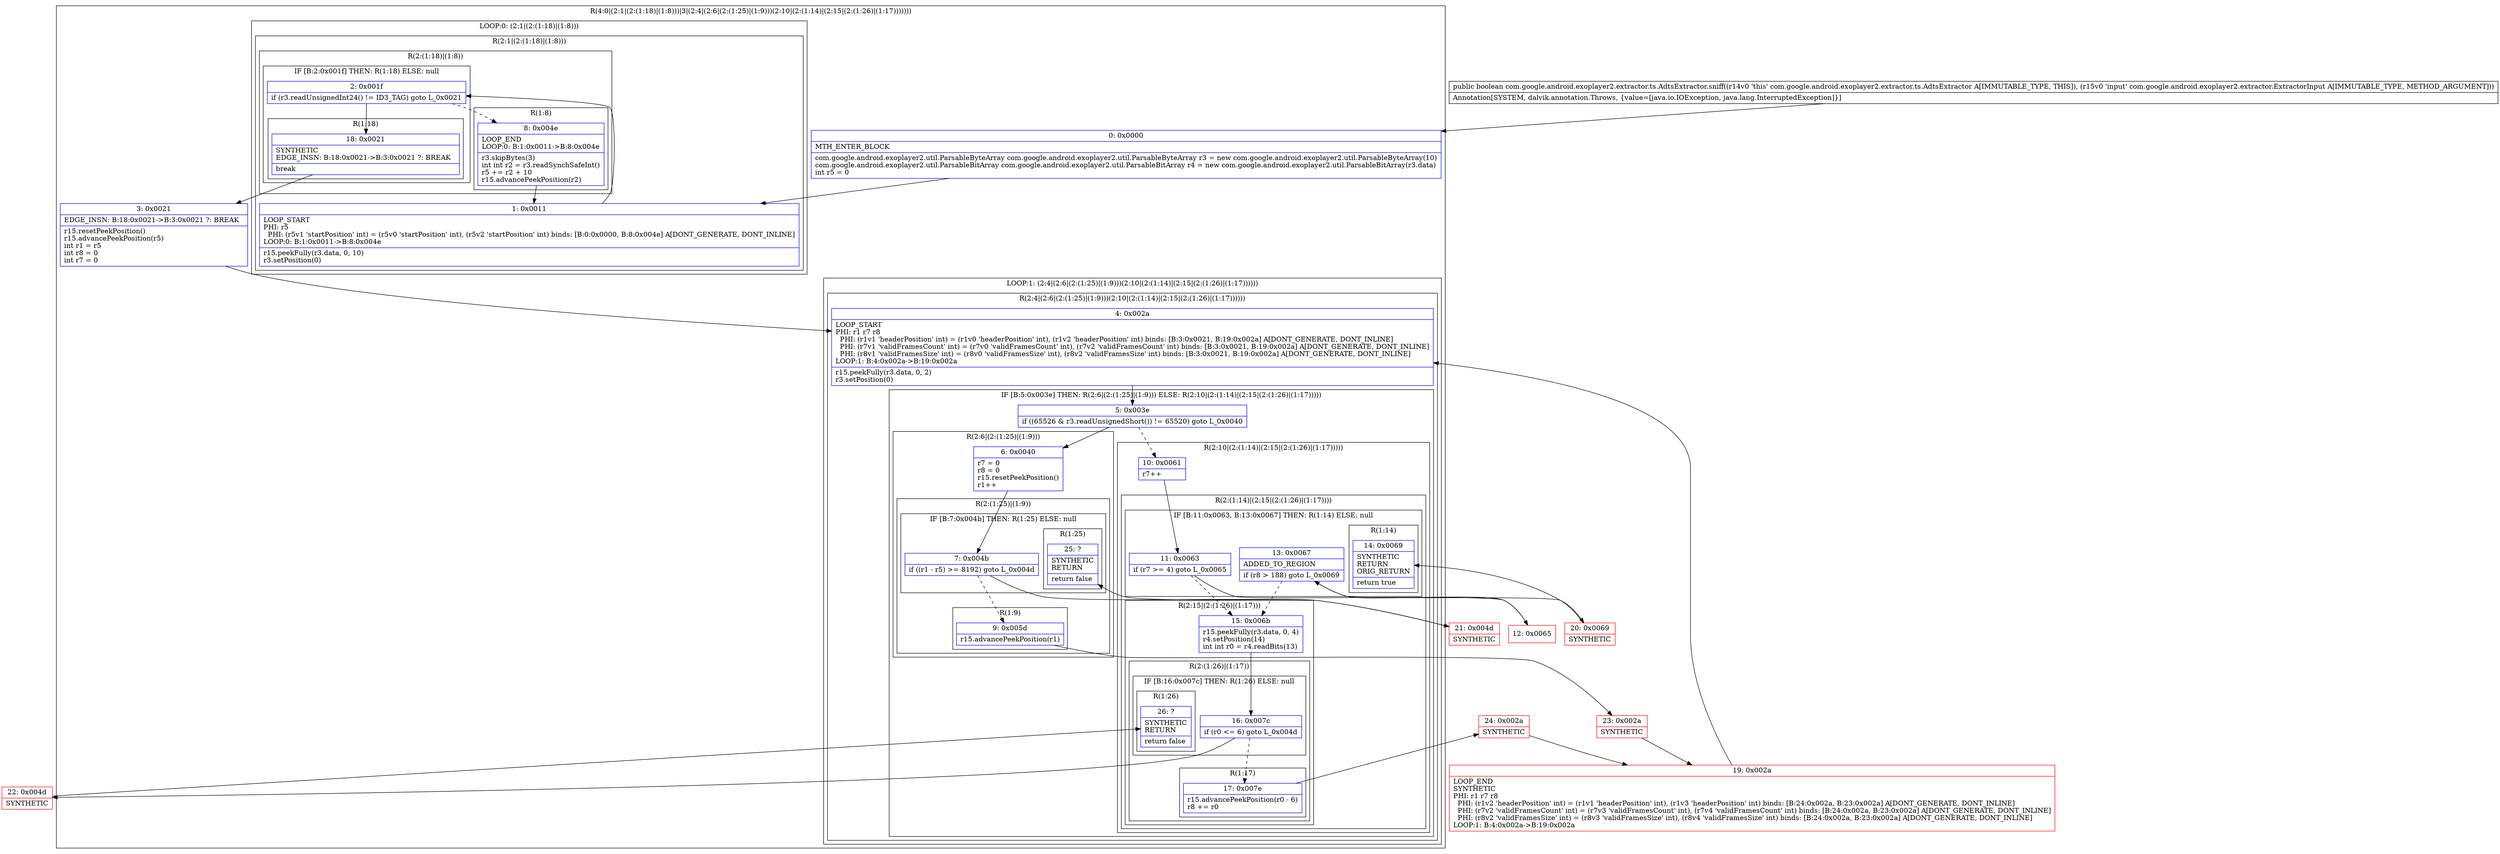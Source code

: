 digraph "CFG forcom.google.android.exoplayer2.extractor.ts.AdtsExtractor.sniff(Lcom\/google\/android\/exoplayer2\/extractor\/ExtractorInput;)Z" {
subgraph cluster_Region_1442937227 {
label = "R(4:0|(2:1|(2:(1:18)|(1:8)))|3|(2:4|(2:6|(2:(1:25)|(1:9)))(2:10|(2:(1:14)|(2:15|(2:(1:26)|(1:17)))))))";
node [shape=record,color=blue];
Node_0 [shape=record,label="{0\:\ 0x0000|MTH_ENTER_BLOCK\l|com.google.android.exoplayer2.util.ParsableByteArray com.google.android.exoplayer2.util.ParsableByteArray r3 = new com.google.android.exoplayer2.util.ParsableByteArray(10)\lcom.google.android.exoplayer2.util.ParsableBitArray com.google.android.exoplayer2.util.ParsableBitArray r4 = new com.google.android.exoplayer2.util.ParsableBitArray(r3.data)\lint r5 = 0\l}"];
subgraph cluster_LoopRegion_1093261276 {
label = "LOOP:0: (2:1|(2:(1:18)|(1:8)))";
node [shape=record,color=blue];
subgraph cluster_Region_1266528196 {
label = "R(2:1|(2:(1:18)|(1:8)))";
node [shape=record,color=blue];
Node_1 [shape=record,label="{1\:\ 0x0011|LOOP_START\lPHI: r5 \l  PHI: (r5v1 'startPosition' int) = (r5v0 'startPosition' int), (r5v2 'startPosition' int) binds: [B:0:0x0000, B:8:0x004e] A[DONT_GENERATE, DONT_INLINE]\lLOOP:0: B:1:0x0011\-\>B:8:0x004e\l|r15.peekFully(r3.data, 0, 10)\lr3.setPosition(0)\l}"];
subgraph cluster_Region_3177923 {
label = "R(2:(1:18)|(1:8))";
node [shape=record,color=blue];
subgraph cluster_IfRegion_1069857978 {
label = "IF [B:2:0x001f] THEN: R(1:18) ELSE: null";
node [shape=record,color=blue];
Node_2 [shape=record,label="{2\:\ 0x001f|if (r3.readUnsignedInt24() != ID3_TAG) goto L_0x0021\l}"];
subgraph cluster_Region_925928931 {
label = "R(1:18)";
node [shape=record,color=blue];
Node_18 [shape=record,label="{18\:\ 0x0021|SYNTHETIC\lEDGE_INSN: B:18:0x0021\-\>B:3:0x0021 ?: BREAK  \l|break\l}"];
}
}
subgraph cluster_Region_755604299 {
label = "R(1:8)";
node [shape=record,color=blue];
Node_8 [shape=record,label="{8\:\ 0x004e|LOOP_END\lLOOP:0: B:1:0x0011\-\>B:8:0x004e\l|r3.skipBytes(3)\lint int r2 = r3.readSynchSafeInt()\lr5 += r2 + 10\lr15.advancePeekPosition(r2)\l}"];
}
}
}
}
Node_3 [shape=record,label="{3\:\ 0x0021|EDGE_INSN: B:18:0x0021\-\>B:3:0x0021 ?: BREAK  \l|r15.resetPeekPosition()\lr15.advancePeekPosition(r5)\lint r1 = r5\lint r8 = 0\lint r7 = 0\l}"];
subgraph cluster_LoopRegion_899339409 {
label = "LOOP:1: (2:4|(2:6|(2:(1:25)|(1:9)))(2:10|(2:(1:14)|(2:15|(2:(1:26)|(1:17))))))";
node [shape=record,color=blue];
subgraph cluster_Region_1889104448 {
label = "R(2:4|(2:6|(2:(1:25)|(1:9)))(2:10|(2:(1:14)|(2:15|(2:(1:26)|(1:17))))))";
node [shape=record,color=blue];
Node_4 [shape=record,label="{4\:\ 0x002a|LOOP_START\lPHI: r1 r7 r8 \l  PHI: (r1v1 'headerPosition' int) = (r1v0 'headerPosition' int), (r1v2 'headerPosition' int) binds: [B:3:0x0021, B:19:0x002a] A[DONT_GENERATE, DONT_INLINE]\l  PHI: (r7v1 'validFramesCount' int) = (r7v0 'validFramesCount' int), (r7v2 'validFramesCount' int) binds: [B:3:0x0021, B:19:0x002a] A[DONT_GENERATE, DONT_INLINE]\l  PHI: (r8v1 'validFramesSize' int) = (r8v0 'validFramesSize' int), (r8v2 'validFramesSize' int) binds: [B:3:0x0021, B:19:0x002a] A[DONT_GENERATE, DONT_INLINE]\lLOOP:1: B:4:0x002a\-\>B:19:0x002a\l|r15.peekFully(r3.data, 0, 2)\lr3.setPosition(0)\l}"];
subgraph cluster_IfRegion_1455222808 {
label = "IF [B:5:0x003e] THEN: R(2:6|(2:(1:25)|(1:9))) ELSE: R(2:10|(2:(1:14)|(2:15|(2:(1:26)|(1:17)))))";
node [shape=record,color=blue];
Node_5 [shape=record,label="{5\:\ 0x003e|if ((65526 & r3.readUnsignedShort()) != 65520) goto L_0x0040\l}"];
subgraph cluster_Region_377868949 {
label = "R(2:6|(2:(1:25)|(1:9)))";
node [shape=record,color=blue];
Node_6 [shape=record,label="{6\:\ 0x0040|r7 = 0\lr8 = 0\lr15.resetPeekPosition()\lr1++\l}"];
subgraph cluster_Region_981627593 {
label = "R(2:(1:25)|(1:9))";
node [shape=record,color=blue];
subgraph cluster_IfRegion_758492673 {
label = "IF [B:7:0x004b] THEN: R(1:25) ELSE: null";
node [shape=record,color=blue];
Node_7 [shape=record,label="{7\:\ 0x004b|if ((r1 \- r5) \>= 8192) goto L_0x004d\l}"];
subgraph cluster_Region_962584127 {
label = "R(1:25)";
node [shape=record,color=blue];
Node_25 [shape=record,label="{25\:\ ?|SYNTHETIC\lRETURN\l|return false\l}"];
}
}
subgraph cluster_Region_654888045 {
label = "R(1:9)";
node [shape=record,color=blue];
Node_9 [shape=record,label="{9\:\ 0x005d|r15.advancePeekPosition(r1)\l}"];
}
}
}
subgraph cluster_Region_1848250554 {
label = "R(2:10|(2:(1:14)|(2:15|(2:(1:26)|(1:17)))))";
node [shape=record,color=blue];
Node_10 [shape=record,label="{10\:\ 0x0061|r7++\l}"];
subgraph cluster_Region_179503970 {
label = "R(2:(1:14)|(2:15|(2:(1:26)|(1:17))))";
node [shape=record,color=blue];
subgraph cluster_IfRegion_1451450757 {
label = "IF [B:11:0x0063, B:13:0x0067] THEN: R(1:14) ELSE: null";
node [shape=record,color=blue];
Node_11 [shape=record,label="{11\:\ 0x0063|if (r7 \>= 4) goto L_0x0065\l}"];
Node_13 [shape=record,label="{13\:\ 0x0067|ADDED_TO_REGION\l|if (r8 \> 188) goto L_0x0069\l}"];
subgraph cluster_Region_1768841465 {
label = "R(1:14)";
node [shape=record,color=blue];
Node_14 [shape=record,label="{14\:\ 0x0069|SYNTHETIC\lRETURN\lORIG_RETURN\l|return true\l}"];
}
}
subgraph cluster_Region_1283962649 {
label = "R(2:15|(2:(1:26)|(1:17)))";
node [shape=record,color=blue];
Node_15 [shape=record,label="{15\:\ 0x006b|r15.peekFully(r3.data, 0, 4)\lr4.setPosition(14)\lint int r0 = r4.readBits(13)\l}"];
subgraph cluster_Region_1087591207 {
label = "R(2:(1:26)|(1:17))";
node [shape=record,color=blue];
subgraph cluster_IfRegion_253809334 {
label = "IF [B:16:0x007c] THEN: R(1:26) ELSE: null";
node [shape=record,color=blue];
Node_16 [shape=record,label="{16\:\ 0x007c|if (r0 \<= 6) goto L_0x004d\l}"];
subgraph cluster_Region_121295652 {
label = "R(1:26)";
node [shape=record,color=blue];
Node_26 [shape=record,label="{26\:\ ?|SYNTHETIC\lRETURN\l|return false\l}"];
}
}
subgraph cluster_Region_1447463146 {
label = "R(1:17)";
node [shape=record,color=blue];
Node_17 [shape=record,label="{17\:\ 0x007e|r15.advancePeekPosition(r0 \- 6)\lr8 += r0\l}"];
}
}
}
}
}
}
}
}
}
Node_12 [shape=record,color=red,label="{12\:\ 0x0065}"];
Node_19 [shape=record,color=red,label="{19\:\ 0x002a|LOOP_END\lSYNTHETIC\lPHI: r1 r7 r8 \l  PHI: (r1v2 'headerPosition' int) = (r1v1 'headerPosition' int), (r1v3 'headerPosition' int) binds: [B:24:0x002a, B:23:0x002a] A[DONT_GENERATE, DONT_INLINE]\l  PHI: (r7v2 'validFramesCount' int) = (r7v3 'validFramesCount' int), (r7v4 'validFramesCount' int) binds: [B:24:0x002a, B:23:0x002a] A[DONT_GENERATE, DONT_INLINE]\l  PHI: (r8v2 'validFramesSize' int) = (r8v3 'validFramesSize' int), (r8v4 'validFramesSize' int) binds: [B:24:0x002a, B:23:0x002a] A[DONT_GENERATE, DONT_INLINE]\lLOOP:1: B:4:0x002a\-\>B:19:0x002a\l}"];
Node_20 [shape=record,color=red,label="{20\:\ 0x0069|SYNTHETIC\l}"];
Node_21 [shape=record,color=red,label="{21\:\ 0x004d|SYNTHETIC\l}"];
Node_22 [shape=record,color=red,label="{22\:\ 0x004d|SYNTHETIC\l}"];
Node_23 [shape=record,color=red,label="{23\:\ 0x002a|SYNTHETIC\l}"];
Node_24 [shape=record,color=red,label="{24\:\ 0x002a|SYNTHETIC\l}"];
MethodNode[shape=record,label="{public boolean com.google.android.exoplayer2.extractor.ts.AdtsExtractor.sniff((r14v0 'this' com.google.android.exoplayer2.extractor.ts.AdtsExtractor A[IMMUTABLE_TYPE, THIS]), (r15v0 'input' com.google.android.exoplayer2.extractor.ExtractorInput A[IMMUTABLE_TYPE, METHOD_ARGUMENT]))  | Annotation[SYSTEM, dalvik.annotation.Throws, \{value=[java.io.IOException, java.lang.InterruptedException]\}]\l}"];
MethodNode -> Node_0;
Node_0 -> Node_1;
Node_1 -> Node_2;
Node_2 -> Node_8[style=dashed];
Node_2 -> Node_18;
Node_18 -> Node_3;
Node_8 -> Node_1;
Node_3 -> Node_4;
Node_4 -> Node_5;
Node_5 -> Node_6;
Node_5 -> Node_10[style=dashed];
Node_6 -> Node_7;
Node_7 -> Node_9[style=dashed];
Node_7 -> Node_21;
Node_9 -> Node_23;
Node_10 -> Node_11;
Node_11 -> Node_12;
Node_11 -> Node_15[style=dashed];
Node_13 -> Node_15[style=dashed];
Node_13 -> Node_20;
Node_15 -> Node_16;
Node_16 -> Node_17[style=dashed];
Node_16 -> Node_22;
Node_17 -> Node_24;
Node_12 -> Node_13;
Node_19 -> Node_4;
Node_20 -> Node_14;
Node_21 -> Node_25;
Node_22 -> Node_26;
Node_23 -> Node_19;
Node_24 -> Node_19;
}

